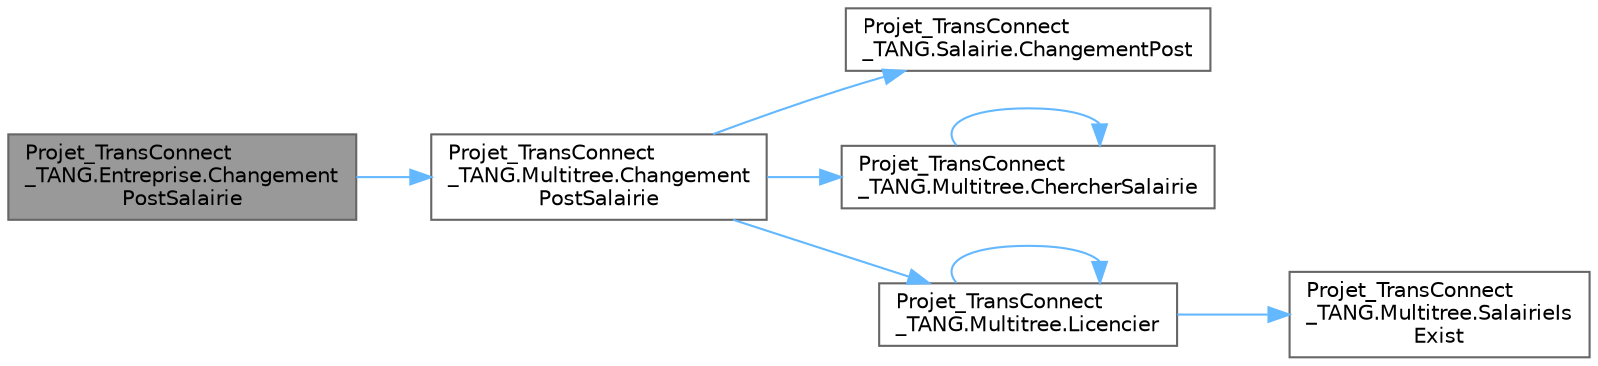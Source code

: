 digraph "Projet_TransConnect_TANG.Entreprise.ChangementPostSalairie"
{
 // LATEX_PDF_SIZE
  bgcolor="transparent";
  edge [fontname=Helvetica,fontsize=10,labelfontname=Helvetica,labelfontsize=10];
  node [fontname=Helvetica,fontsize=10,shape=box,height=0.2,width=0.4];
  rankdir="LR";
  Node1 [id="Node000001",label="Projet_TransConnect\l_TANG.Entreprise.Changement\lPostSalairie",height=0.2,width=0.4,color="gray40", fillcolor="grey60", style="filled", fontcolor="black",tooltip="Change le poste d'un salarié dans l'organigramme."];
  Node1 -> Node2 [id="edge8_Node000001_Node000002",color="steelblue1",style="solid",tooltip=" "];
  Node2 [id="Node000002",label="Projet_TransConnect\l_TANG.Multitree.Changement\lPostSalairie",height=0.2,width=0.4,color="grey40", fillcolor="white", style="filled",URL="$class_projet___trans_connect___t_a_n_g_1_1_multitree.html#a728789b9dd6cd4534d4c79c977839bd7",tooltip="Change le poste d'un salarié et le réintègre sous un nouveau supérieur hiérarchique."];
  Node2 -> Node3 [id="edge9_Node000002_Node000003",color="steelblue1",style="solid",tooltip=" "];
  Node3 [id="Node000003",label="Projet_TransConnect\l_TANG.Salairie.ChangementPost",height=0.2,width=0.4,color="grey40", fillcolor="white", style="filled",URL="$class_projet___trans_connect___t_a_n_g_1_1_salairie.html#ae7891c1e65cf58104a23fcce7d3d5c5c",tooltip=" "];
  Node2 -> Node4 [id="edge10_Node000002_Node000004",color="steelblue1",style="solid",tooltip=" "];
  Node4 [id="Node000004",label="Projet_TransConnect\l_TANG.Multitree.ChercherSalairie",height=0.2,width=0.4,color="grey40", fillcolor="white", style="filled",URL="$class_projet___trans_connect___t_a_n_g_1_1_multitree.html#a0265d5347e9df6a627d807e3fac9d885",tooltip="Cherche un salarié par son numéro de sécurité sociale dans l'arborescence."];
  Node4 -> Node4 [id="edge11_Node000004_Node000004",color="steelblue1",style="solid",tooltip=" "];
  Node2 -> Node5 [id="edge12_Node000002_Node000005",color="steelblue1",style="solid",tooltip=" "];
  Node5 [id="Node000005",label="Projet_TransConnect\l_TANG.Multitree.Licencier",height=0.2,width=0.4,color="grey40", fillcolor="white", style="filled",URL="$class_projet___trans_connect___t_a_n_g_1_1_multitree.html#a3a064eee0b2f3c1f21169b7f3a2c6cbf",tooltip="Licencie un salarié de l'arborescence."];
  Node5 -> Node5 [id="edge13_Node000005_Node000005",color="steelblue1",style="solid",tooltip=" "];
  Node5 -> Node6 [id="edge14_Node000005_Node000006",color="steelblue1",style="solid",tooltip=" "];
  Node6 [id="Node000006",label="Projet_TransConnect\l_TANG.Multitree.SalairieIs\lExist",height=0.2,width=0.4,color="grey40", fillcolor="white", style="filled",URL="$class_projet___trans_connect___t_a_n_g_1_1_multitree.html#a645edb888c529695a1c23844470ecf4b",tooltip="Vérifie si un salarié existe parmi les sous-responsables."];
}

